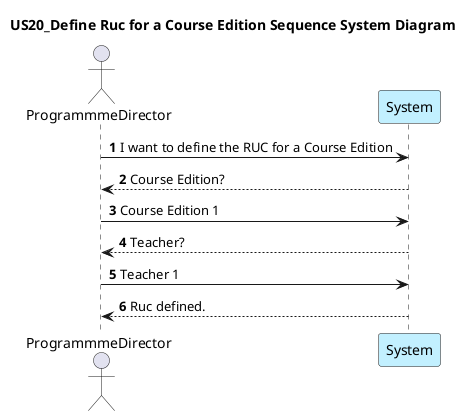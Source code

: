 @startuml

title: US20_Define Ruc for a Course Edition Sequence System Diagram

autonumber

actor ProgrammmeDirector as PD
participant System #application

PD -> System #application: I want to define the RUC for a Course Edition

PD <-- System : Course Edition?
PD -> System  #application: Course Edition 1

PD <-- System : Teacher?
PD -> System: Teacher 1

System --> PD : Ruc defined.



@enduml